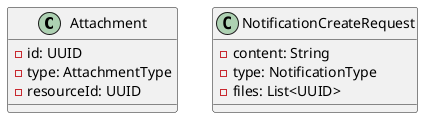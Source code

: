 @startuml

'actor User

class Attachment {
    - id: UUID
    - type: AttachmentType
    - resourceId: UUID
}

class NotificationCreateRequest{
    - content: String
    - type: NotificationType
    - files: List<UUID>
}
'    - attachments: List<AttachmentVo>
'}

' /api/v1/notification-group/{group-id}/notifications/{notification-id}/attachments
' put

' /api/v1/files/group-shared/{file-id}
' response
' { fileId: uuid, format: pdf,  size: 123124, url: "실제 접근 경로" }




@enduml
